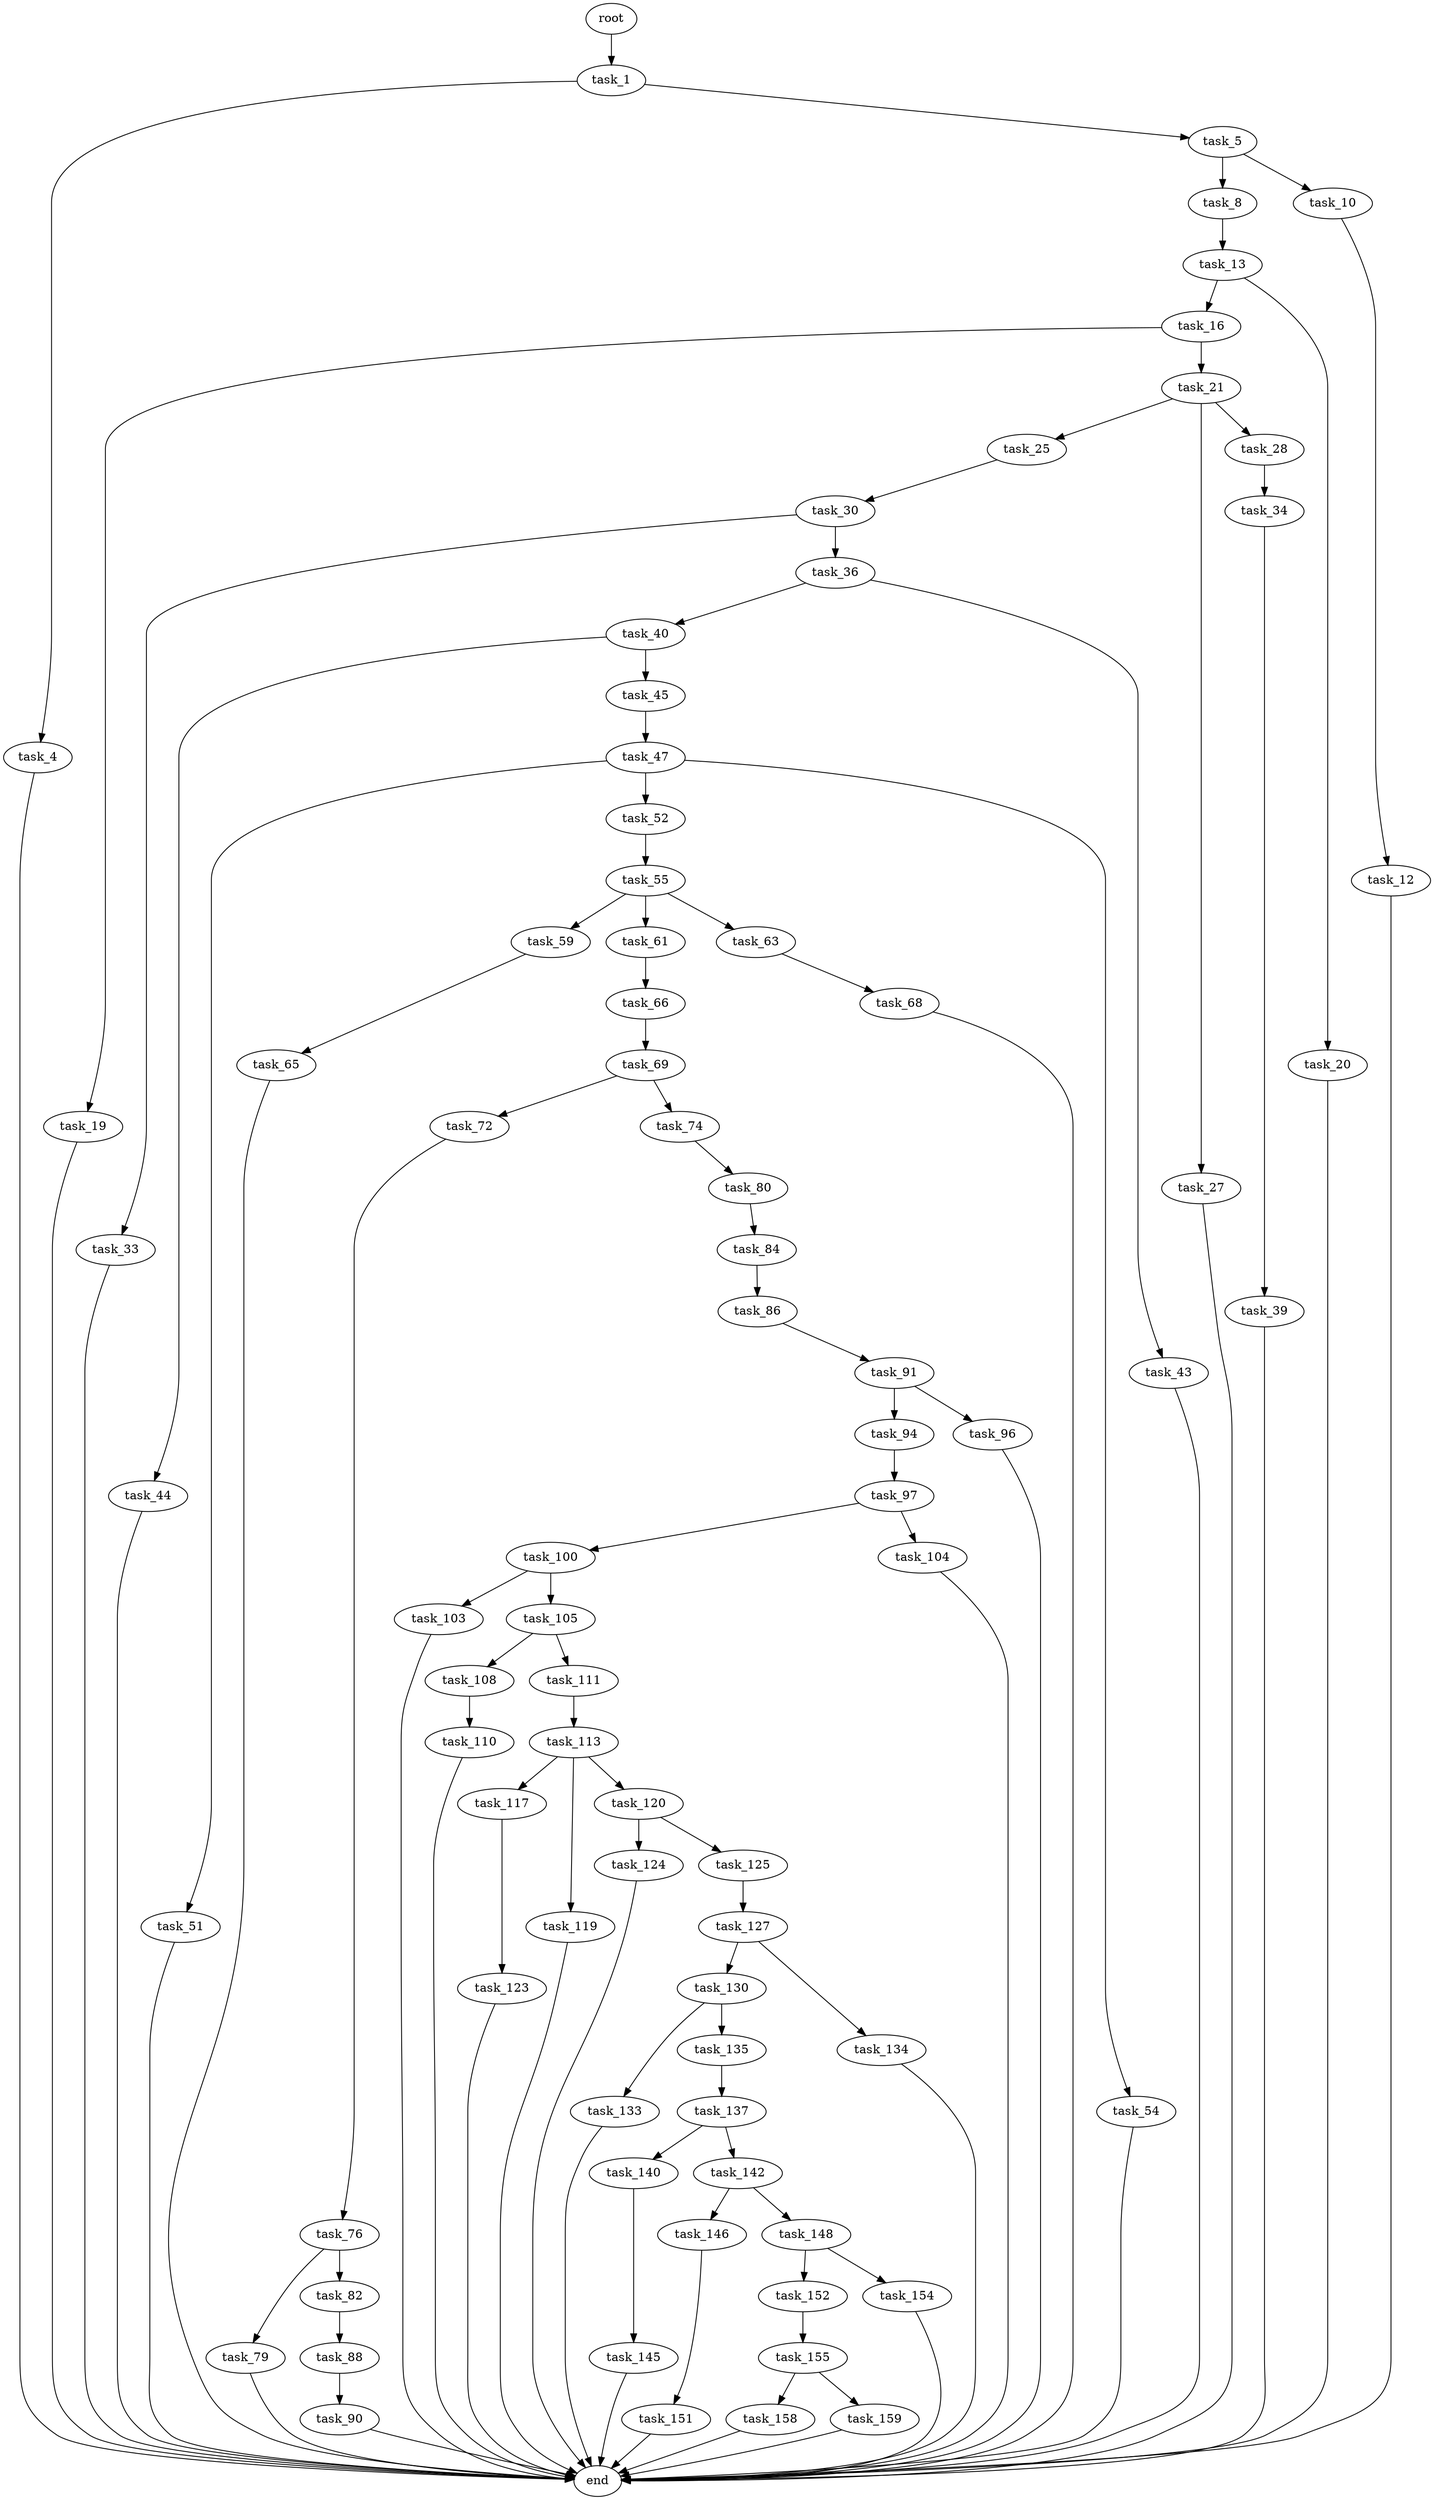 digraph G {
  root [size="0.000000"];
  task_1 [size="61193190012.000000"];
  task_4 [size="549755813888.000000"];
  task_5 [size="49000234156.000000"];
  end [size="0.000000"];
  task_8 [size="231928233984.000000"];
  task_10 [size="10356975244.000000"];
  task_13 [size="379801902584.000000"];
  task_12 [size="196852039426.000000"];
  task_16 [size="44145075264.000000"];
  task_20 [size="782757789696.000000"];
  task_19 [size="134217728000.000000"];
  task_21 [size="13455710369.000000"];
  task_25 [size="7203405126.000000"];
  task_27 [size="782757789696.000000"];
  task_28 [size="2263253880.000000"];
  task_30 [size="1149635053.000000"];
  task_34 [size="7229271264.000000"];
  task_33 [size="28466416835.000000"];
  task_36 [size="4814142622.000000"];
  task_39 [size="6701801572.000000"];
  task_40 [size="8589934592.000000"];
  task_43 [size="1073741824000.000000"];
  task_44 [size="134217728000.000000"];
  task_45 [size="539009242406.000000"];
  task_47 [size="34169821060.000000"];
  task_51 [size="14360501868.000000"];
  task_52 [size="102825288576.000000"];
  task_54 [size="187215907043.000000"];
  task_55 [size="43259876954.000000"];
  task_59 [size="17198557606.000000"];
  task_61 [size="418619850078.000000"];
  task_63 [size="134217728000.000000"];
  task_65 [size="371066968709.000000"];
  task_66 [size="668629935896.000000"];
  task_68 [size="231928233984.000000"];
  task_69 [size="3140919293.000000"];
  task_72 [size="47507873991.000000"];
  task_74 [size="1066785773309.000000"];
  task_76 [size="63373930161.000000"];
  task_80 [size="459640098278.000000"];
  task_79 [size="134217728000.000000"];
  task_82 [size="8589934592.000000"];
  task_84 [size="221950578522.000000"];
  task_88 [size="34195480308.000000"];
  task_86 [size="324944888744.000000"];
  task_91 [size="556083375339.000000"];
  task_90 [size="3487719059.000000"];
  task_94 [size="1139421023857.000000"];
  task_96 [size="68719476736.000000"];
  task_97 [size="763697046393.000000"];
  task_100 [size="395987774791.000000"];
  task_104 [size="7995535437.000000"];
  task_103 [size="5589833078.000000"];
  task_105 [size="782757789696.000000"];
  task_108 [size="479268701817.000000"];
  task_111 [size="231928233984.000000"];
  task_110 [size="782757789696.000000"];
  task_113 [size="146907678151.000000"];
  task_117 [size="400068009129.000000"];
  task_119 [size="13145435748.000000"];
  task_120 [size="782757789696.000000"];
  task_123 [size="1073741824000.000000"];
  task_124 [size="3499977008.000000"];
  task_125 [size="782757789696.000000"];
  task_127 [size="12722502624.000000"];
  task_130 [size="7767850130.000000"];
  task_134 [size="28991029248.000000"];
  task_133 [size="245786129090.000000"];
  task_135 [size="684201224356.000000"];
  task_137 [size="111610564656.000000"];
  task_140 [size="2114999504.000000"];
  task_142 [size="3737078464.000000"];
  task_145 [size="51361992112.000000"];
  task_146 [size="131894847552.000000"];
  task_148 [size="3177826177.000000"];
  task_151 [size="923170015879.000000"];
  task_152 [size="33336839601.000000"];
  task_154 [size="85566543576.000000"];
  task_155 [size="231928233984.000000"];
  task_158 [size="134217728000.000000"];
  task_159 [size="549755813888.000000"];

  root -> task_1 [size="1.000000"];
  task_1 -> task_4 [size="134217728.000000"];
  task_1 -> task_5 [size="134217728.000000"];
  task_4 -> end [size="1.000000"];
  task_5 -> task_8 [size="838860800.000000"];
  task_5 -> task_10 [size="838860800.000000"];
  task_8 -> task_13 [size="301989888.000000"];
  task_10 -> task_12 [size="411041792.000000"];
  task_13 -> task_16 [size="536870912.000000"];
  task_13 -> task_20 [size="536870912.000000"];
  task_12 -> end [size="1.000000"];
  task_16 -> task_19 [size="134217728.000000"];
  task_16 -> task_21 [size="134217728.000000"];
  task_20 -> end [size="1.000000"];
  task_19 -> end [size="1.000000"];
  task_21 -> task_25 [size="838860800.000000"];
  task_21 -> task_27 [size="838860800.000000"];
  task_21 -> task_28 [size="838860800.000000"];
  task_25 -> task_30 [size="301989888.000000"];
  task_27 -> end [size="1.000000"];
  task_28 -> task_34 [size="75497472.000000"];
  task_30 -> task_33 [size="33554432.000000"];
  task_30 -> task_36 [size="33554432.000000"];
  task_34 -> task_39 [size="134217728.000000"];
  task_33 -> end [size="1.000000"];
  task_36 -> task_40 [size="75497472.000000"];
  task_36 -> task_43 [size="75497472.000000"];
  task_39 -> end [size="1.000000"];
  task_40 -> task_44 [size="33554432.000000"];
  task_40 -> task_45 [size="33554432.000000"];
  task_43 -> end [size="1.000000"];
  task_44 -> end [size="1.000000"];
  task_45 -> task_47 [size="679477248.000000"];
  task_47 -> task_51 [size="536870912.000000"];
  task_47 -> task_52 [size="536870912.000000"];
  task_47 -> task_54 [size="536870912.000000"];
  task_51 -> end [size="1.000000"];
  task_52 -> task_55 [size="134217728.000000"];
  task_54 -> end [size="1.000000"];
  task_55 -> task_59 [size="33554432.000000"];
  task_55 -> task_61 [size="33554432.000000"];
  task_55 -> task_63 [size="33554432.000000"];
  task_59 -> task_65 [size="838860800.000000"];
  task_61 -> task_66 [size="838860800.000000"];
  task_63 -> task_68 [size="209715200.000000"];
  task_65 -> end [size="1.000000"];
  task_66 -> task_69 [size="536870912.000000"];
  task_68 -> end [size="1.000000"];
  task_69 -> task_72 [size="75497472.000000"];
  task_69 -> task_74 [size="75497472.000000"];
  task_72 -> task_76 [size="838860800.000000"];
  task_74 -> task_80 [size="838860800.000000"];
  task_76 -> task_79 [size="209715200.000000"];
  task_76 -> task_82 [size="209715200.000000"];
  task_80 -> task_84 [size="301989888.000000"];
  task_79 -> end [size="1.000000"];
  task_82 -> task_88 [size="33554432.000000"];
  task_84 -> task_86 [size="209715200.000000"];
  task_88 -> task_90 [size="134217728.000000"];
  task_86 -> task_91 [size="411041792.000000"];
  task_91 -> task_94 [size="838860800.000000"];
  task_91 -> task_96 [size="838860800.000000"];
  task_90 -> end [size="1.000000"];
  task_94 -> task_97 [size="838860800.000000"];
  task_96 -> end [size="1.000000"];
  task_97 -> task_100 [size="679477248.000000"];
  task_97 -> task_104 [size="679477248.000000"];
  task_100 -> task_103 [size="301989888.000000"];
  task_100 -> task_105 [size="301989888.000000"];
  task_104 -> end [size="1.000000"];
  task_103 -> end [size="1.000000"];
  task_105 -> task_108 [size="679477248.000000"];
  task_105 -> task_111 [size="679477248.000000"];
  task_108 -> task_110 [size="838860800.000000"];
  task_111 -> task_113 [size="301989888.000000"];
  task_110 -> end [size="1.000000"];
  task_113 -> task_117 [size="301989888.000000"];
  task_113 -> task_119 [size="301989888.000000"];
  task_113 -> task_120 [size="301989888.000000"];
  task_117 -> task_123 [size="301989888.000000"];
  task_119 -> end [size="1.000000"];
  task_120 -> task_124 [size="679477248.000000"];
  task_120 -> task_125 [size="679477248.000000"];
  task_123 -> end [size="1.000000"];
  task_124 -> end [size="1.000000"];
  task_125 -> task_127 [size="679477248.000000"];
  task_127 -> task_130 [size="411041792.000000"];
  task_127 -> task_134 [size="411041792.000000"];
  task_130 -> task_133 [size="301989888.000000"];
  task_130 -> task_135 [size="301989888.000000"];
  task_134 -> end [size="1.000000"];
  task_133 -> end [size="1.000000"];
  task_135 -> task_137 [size="536870912.000000"];
  task_137 -> task_140 [size="134217728.000000"];
  task_137 -> task_142 [size="134217728.000000"];
  task_140 -> task_145 [size="75497472.000000"];
  task_142 -> task_146 [size="301989888.000000"];
  task_142 -> task_148 [size="301989888.000000"];
  task_145 -> end [size="1.000000"];
  task_146 -> task_151 [size="536870912.000000"];
  task_148 -> task_152 [size="134217728.000000"];
  task_148 -> task_154 [size="134217728.000000"];
  task_151 -> end [size="1.000000"];
  task_152 -> task_155 [size="679477248.000000"];
  task_154 -> end [size="1.000000"];
  task_155 -> task_158 [size="301989888.000000"];
  task_155 -> task_159 [size="301989888.000000"];
  task_158 -> end [size="1.000000"];
  task_159 -> end [size="1.000000"];
}
